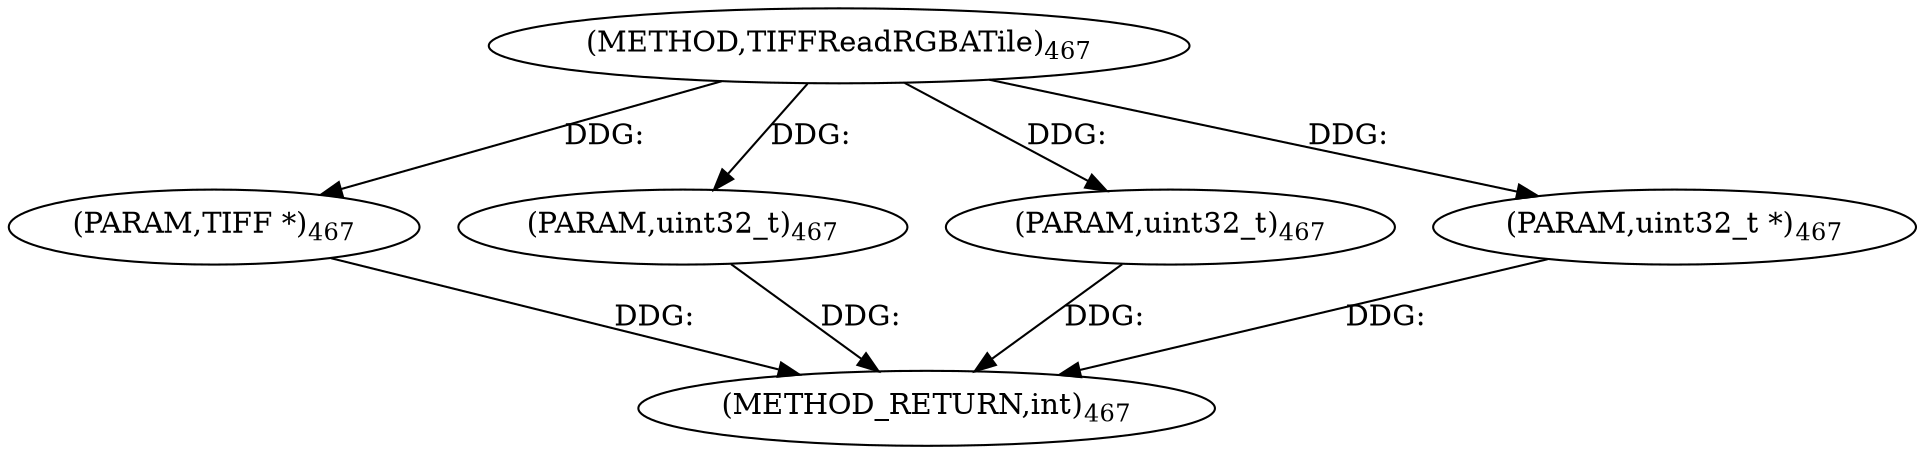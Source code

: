 digraph "TIFFReadRGBATile" {  
"8897" [label = <(METHOD,TIFFReadRGBATile)<SUB>467</SUB>> ]
"8902" [label = <(METHOD_RETURN,int)<SUB>467</SUB>> ]
"8898" [label = <(PARAM,TIFF *)<SUB>467</SUB>> ]
"8899" [label = <(PARAM,uint32_t)<SUB>467</SUB>> ]
"8900" [label = <(PARAM,uint32_t)<SUB>467</SUB>> ]
"8901" [label = <(PARAM,uint32_t *)<SUB>467</SUB>> ]
  "8898" -> "8902"  [ label = "DDG: "] 
  "8899" -> "8902"  [ label = "DDG: "] 
  "8900" -> "8902"  [ label = "DDG: "] 
  "8901" -> "8902"  [ label = "DDG: "] 
  "8897" -> "8898"  [ label = "DDG: "] 
  "8897" -> "8899"  [ label = "DDG: "] 
  "8897" -> "8900"  [ label = "DDG: "] 
  "8897" -> "8901"  [ label = "DDG: "] 
}
